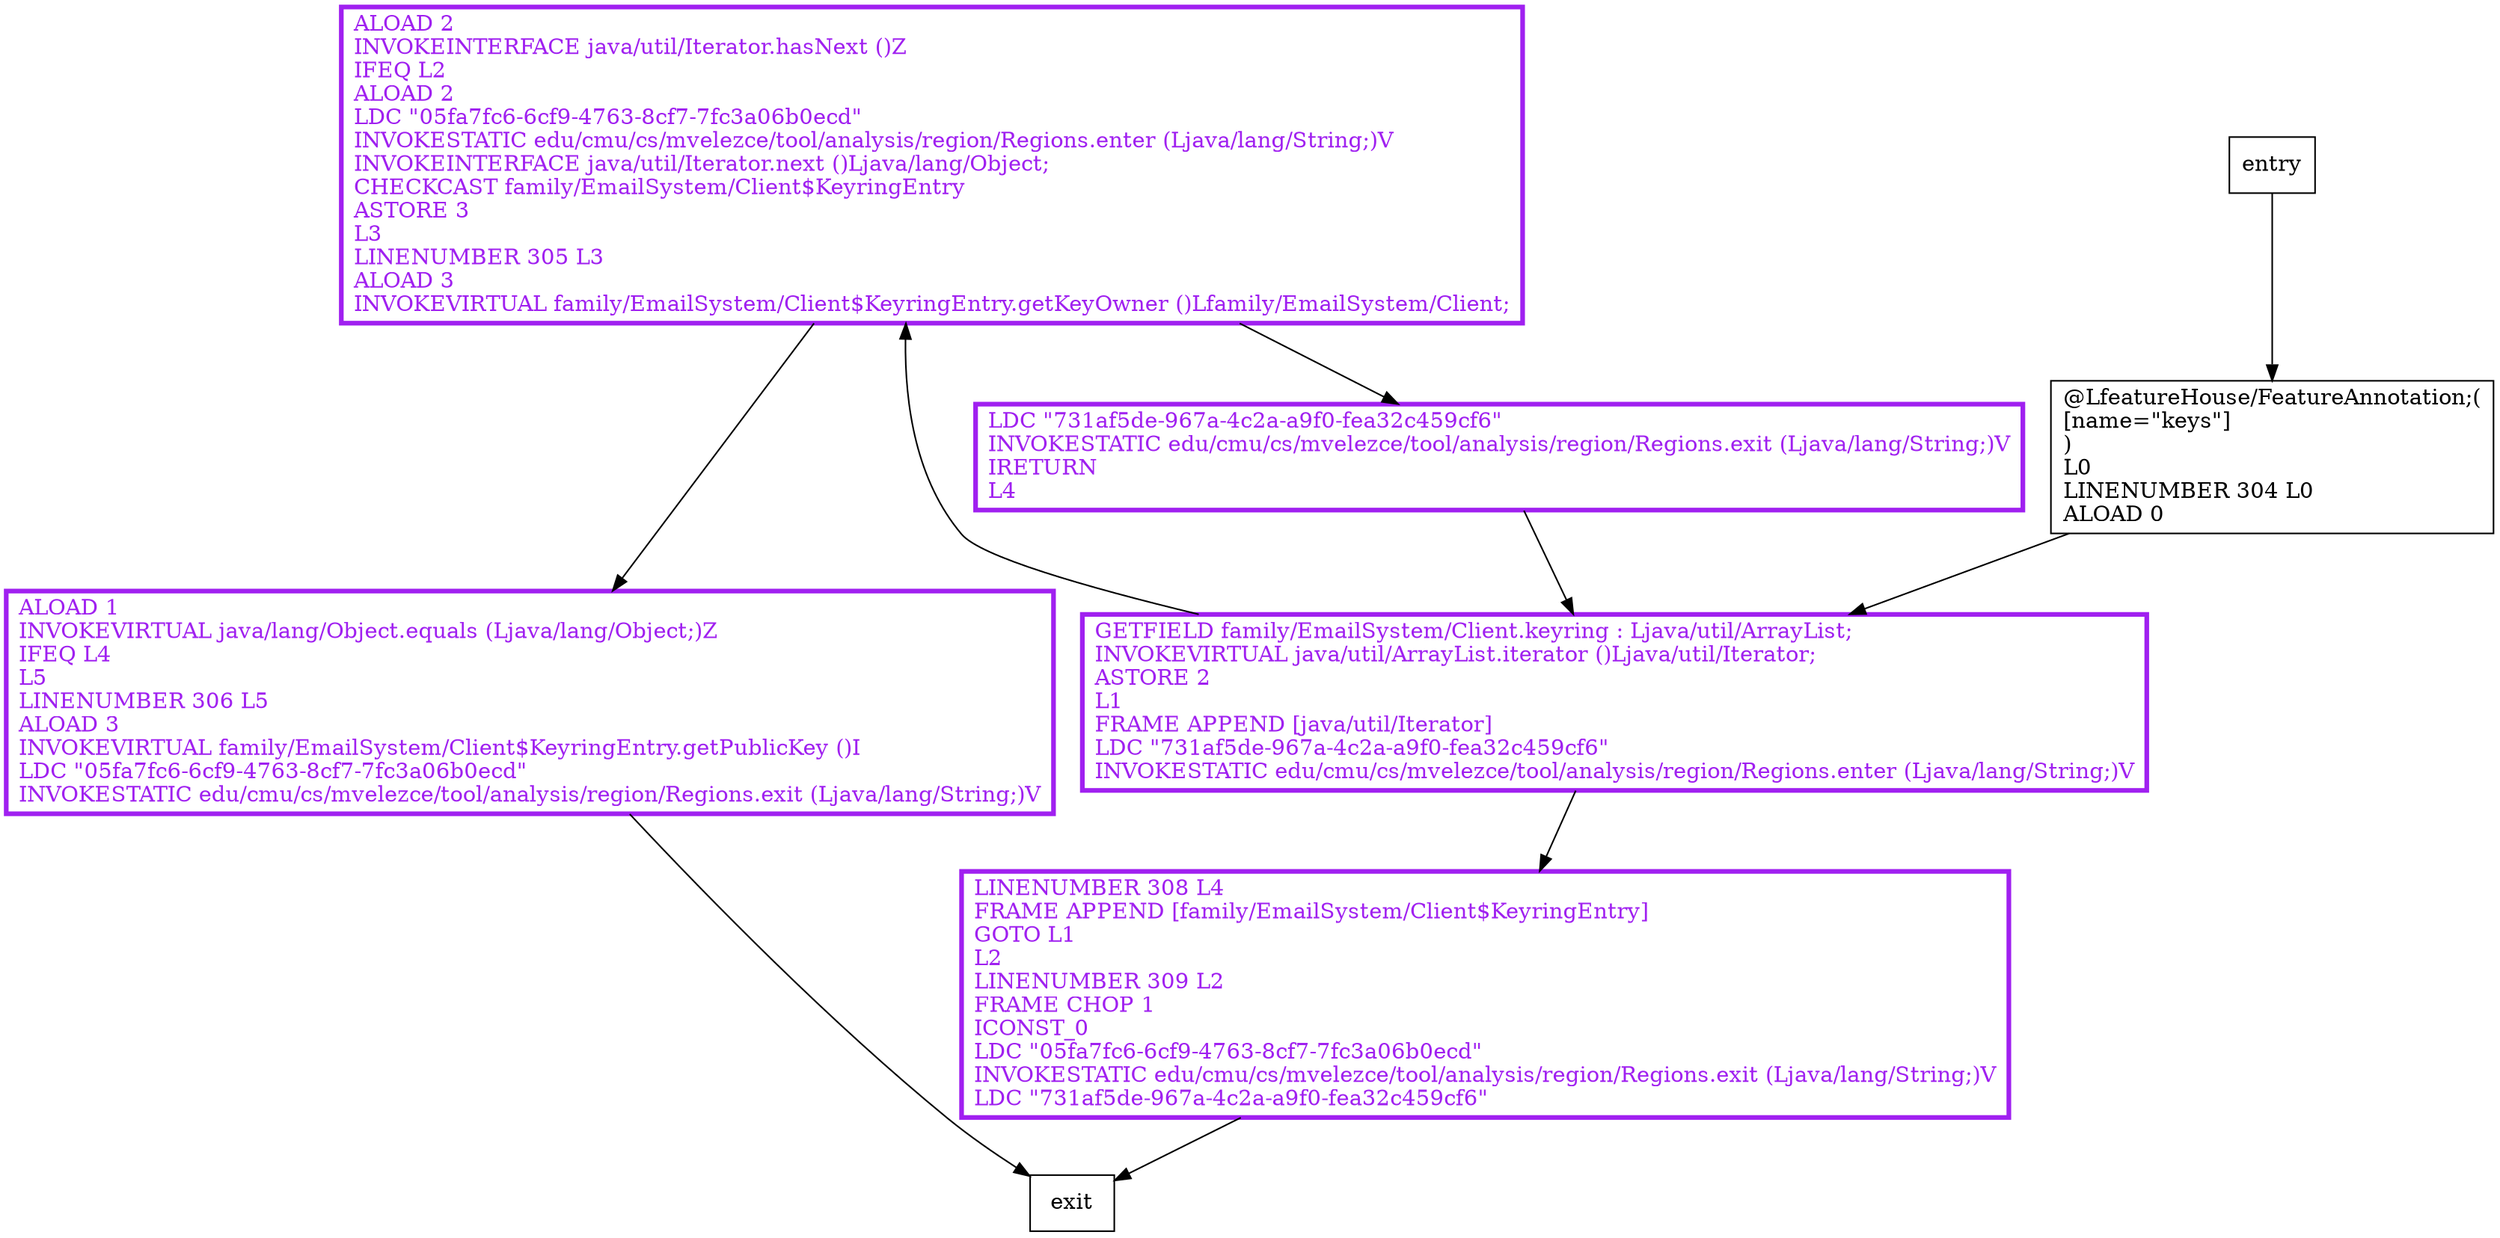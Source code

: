 digraph getKeyringPublicKeyByClient {
node [shape=record];
528846922 [label="ALOAD 2\lINVOKEINTERFACE java/util/Iterator.hasNext ()Z\lIFEQ L2\lALOAD 2\lLDC \"05fa7fc6-6cf9-4763-8cf7-7fc3a06b0ecd\"\lINVOKESTATIC edu/cmu/cs/mvelezce/tool/analysis/region/Regions.enter (Ljava/lang/String;)V\lINVOKEINTERFACE java/util/Iterator.next ()Ljava/lang/Object;\lCHECKCAST family/EmailSystem/Client$KeyringEntry\lASTORE 3\lL3\lLINENUMBER 305 L3\lALOAD 3\lINVOKEVIRTUAL family/EmailSystem/Client$KeyringEntry.getKeyOwner ()Lfamily/EmailSystem/Client;\l"];
2049210129 [label="GETFIELD family/EmailSystem/Client.keyring : Ljava/util/ArrayList;\lINVOKEVIRTUAL java/util/ArrayList.iterator ()Ljava/util/Iterator;\lASTORE 2\lL1\lFRAME APPEND [java/util/Iterator]\lLDC \"731af5de-967a-4c2a-a9f0-fea32c459cf6\"\lINVOKESTATIC edu/cmu/cs/mvelezce/tool/analysis/region/Regions.enter (Ljava/lang/String;)V\l"];
1365013293 [label="@LfeatureHouse/FeatureAnnotation;(\l[name=\"keys\"]\l)\lL0\lLINENUMBER 304 L0\lALOAD 0\l"];
1364051444 [label="LDC \"731af5de-967a-4c2a-a9f0-fea32c459cf6\"\lINVOKESTATIC edu/cmu/cs/mvelezce/tool/analysis/region/Regions.exit (Ljava/lang/String;)V\lIRETURN\lL4\l"];
1525186016 [label="LINENUMBER 308 L4\lFRAME APPEND [family/EmailSystem/Client$KeyringEntry]\lGOTO L1\lL2\lLINENUMBER 309 L2\lFRAME CHOP 1\lICONST_0\lLDC \"05fa7fc6-6cf9-4763-8cf7-7fc3a06b0ecd\"\lINVOKESTATIC edu/cmu/cs/mvelezce/tool/analysis/region/Regions.exit (Ljava/lang/String;)V\lLDC \"731af5de-967a-4c2a-a9f0-fea32c459cf6\"\l"];
1664750059 [label="ALOAD 1\lINVOKEVIRTUAL java/lang/Object.equals (Ljava/lang/Object;)Z\lIFEQ L4\lL5\lLINENUMBER 306 L5\lALOAD 3\lINVOKEVIRTUAL family/EmailSystem/Client$KeyringEntry.getPublicKey ()I\lLDC \"05fa7fc6-6cf9-4763-8cf7-7fc3a06b0ecd\"\lINVOKESTATIC edu/cmu/cs/mvelezce/tool/analysis/region/Regions.exit (Ljava/lang/String;)V\l"];
entry;
exit;
entry -> 1365013293;
528846922 -> 1364051444;
528846922 -> 1664750059;
2049210129 -> 528846922;
2049210129 -> 1525186016;
1365013293 -> 2049210129;
1364051444 -> 2049210129;
1525186016 -> exit;
1664750059 -> exit;
528846922[fontcolor="purple", penwidth=3, color="purple"];
2049210129[fontcolor="purple", penwidth=3, color="purple"];
1364051444[fontcolor="purple", penwidth=3, color="purple"];
1525186016[fontcolor="purple", penwidth=3, color="purple"];
1664750059[fontcolor="purple", penwidth=3, color="purple"];
}
